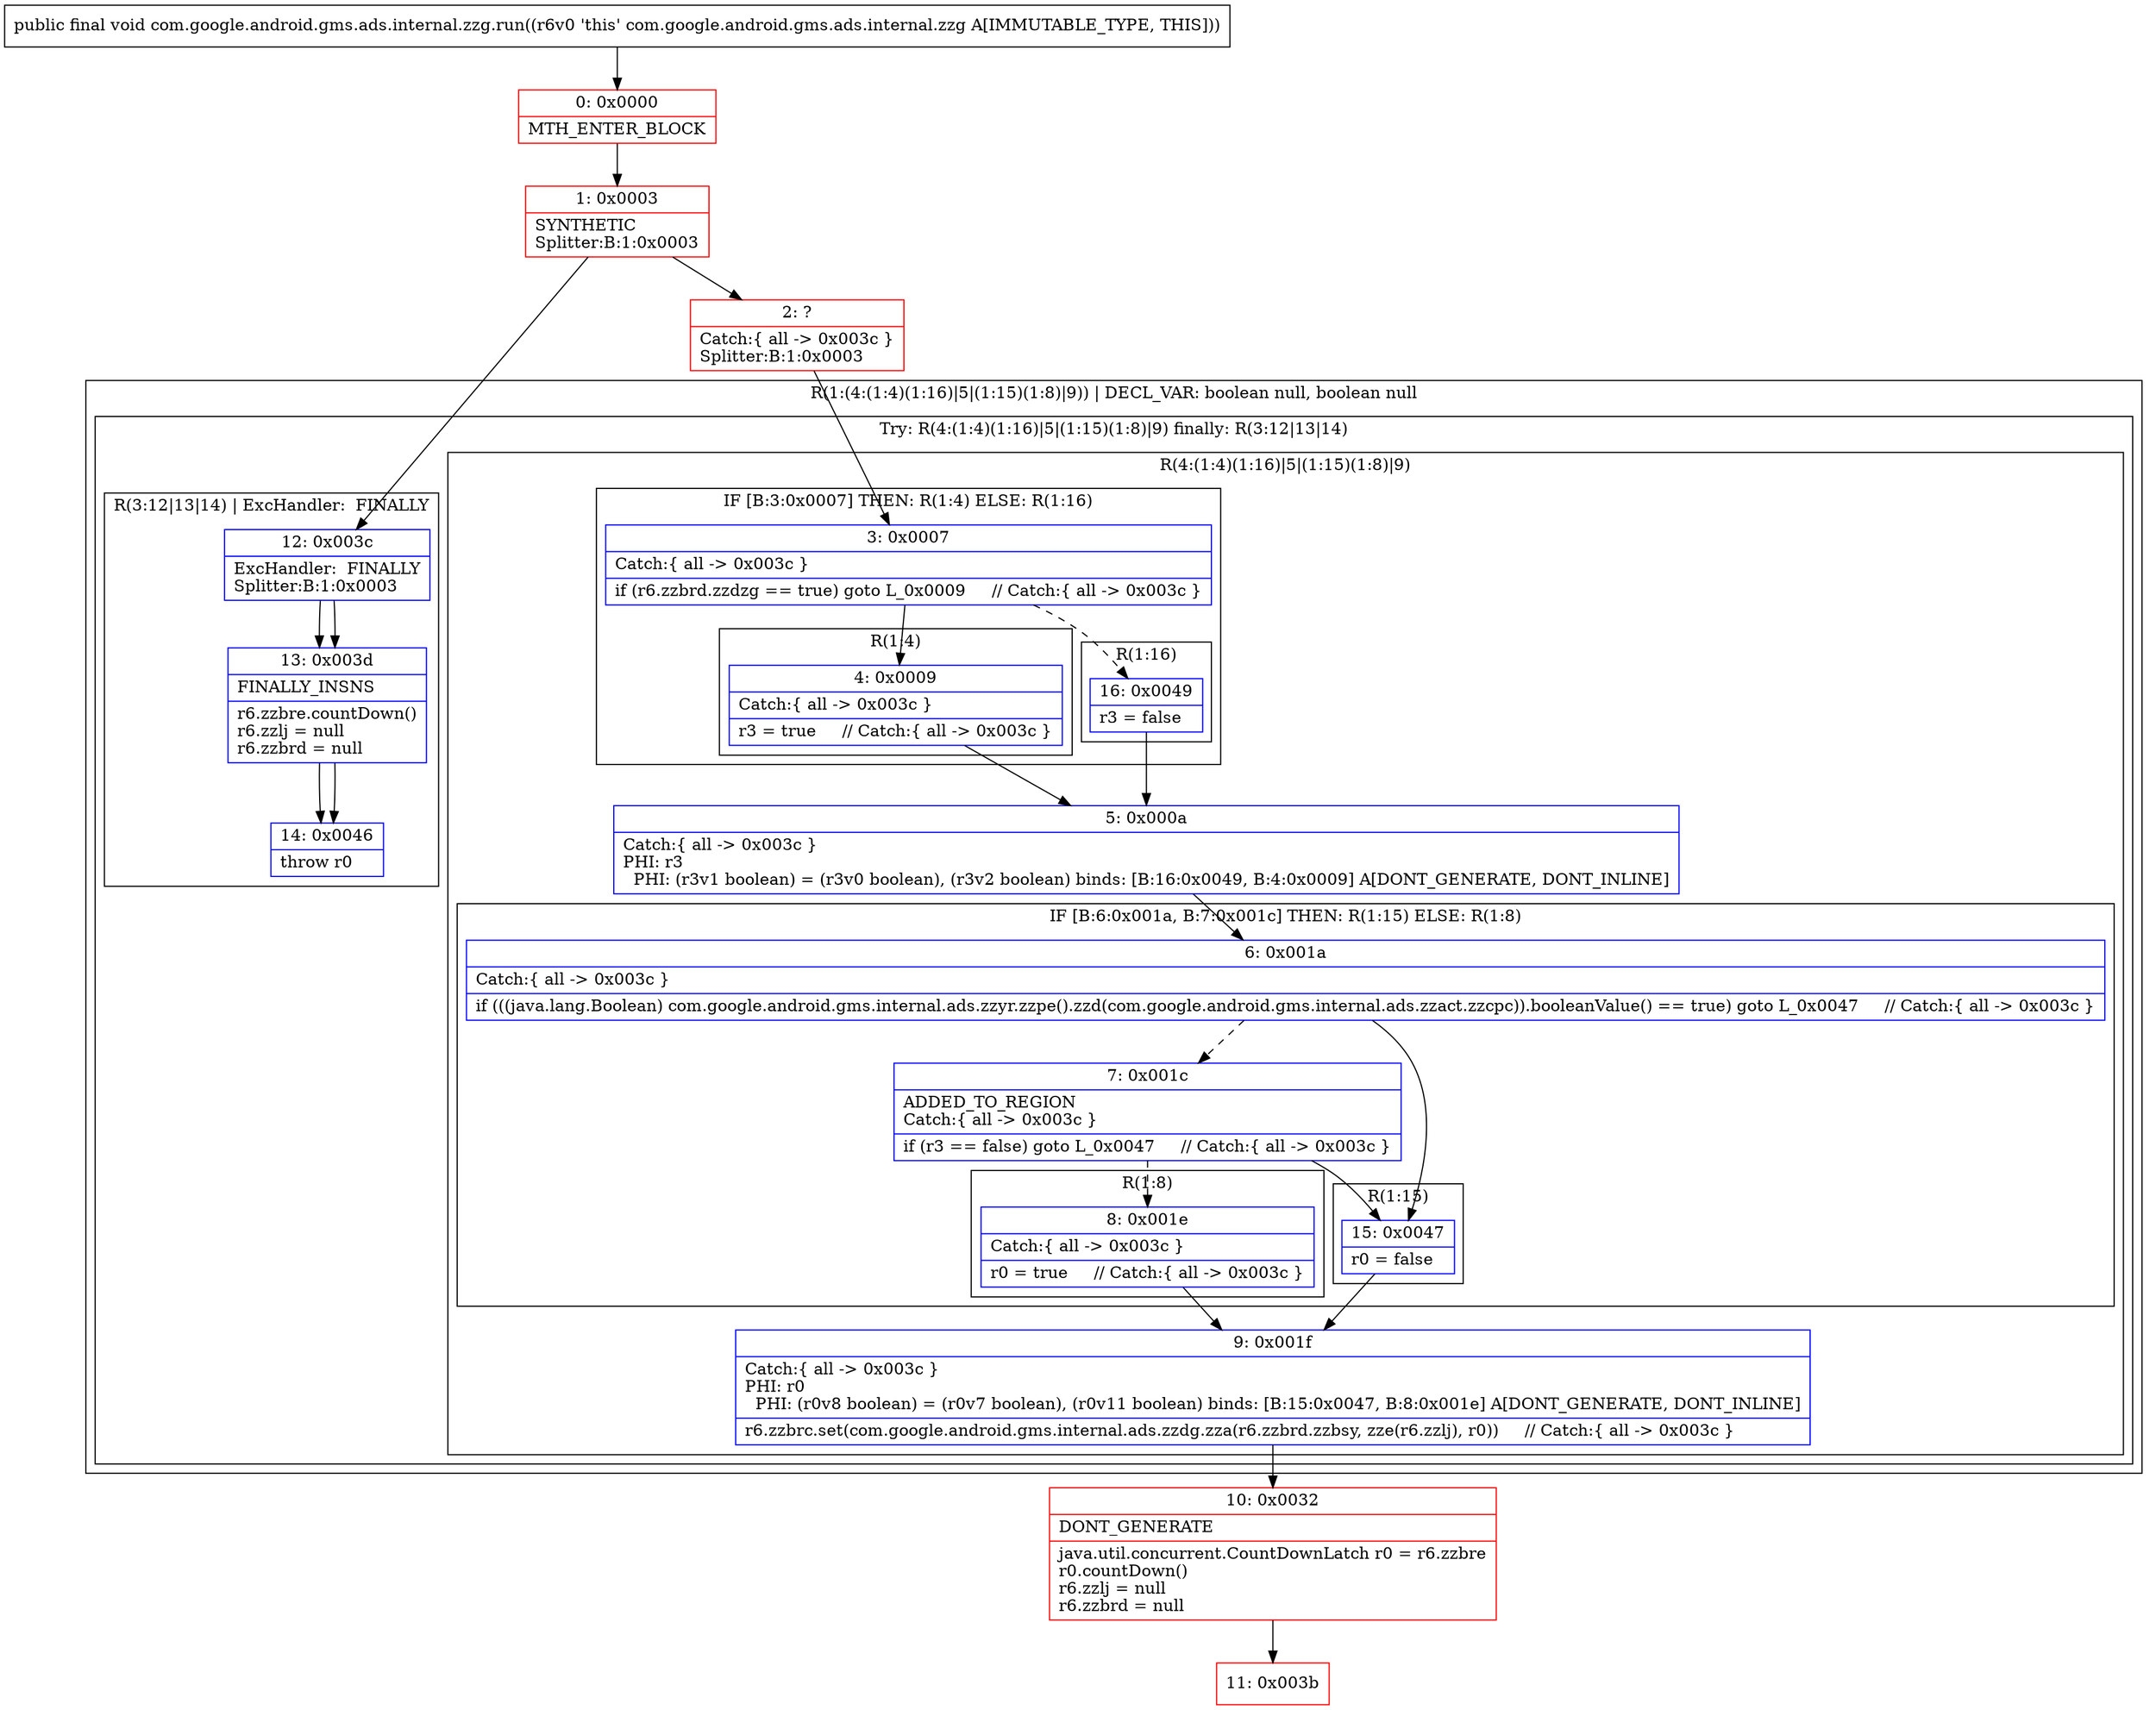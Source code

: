 digraph "CFG forcom.google.android.gms.ads.internal.zzg.run()V" {
subgraph cluster_Region_532901529 {
label = "R(1:(4:(1:4)(1:16)|5|(1:15)(1:8)|9)) | DECL_VAR: boolean null, boolean null\l";
node [shape=record,color=blue];
subgraph cluster_TryCatchRegion_464048057 {
label = "Try: R(4:(1:4)(1:16)|5|(1:15)(1:8)|9) finally: R(3:12|13|14)";
node [shape=record,color=blue];
subgraph cluster_Region_1493741259 {
label = "R(4:(1:4)(1:16)|5|(1:15)(1:8)|9)";
node [shape=record,color=blue];
subgraph cluster_IfRegion_2077907386 {
label = "IF [B:3:0x0007] THEN: R(1:4) ELSE: R(1:16)";
node [shape=record,color=blue];
Node_3 [shape=record,label="{3\:\ 0x0007|Catch:\{ all \-\> 0x003c \}\l|if (r6.zzbrd.zzdzg == true) goto L_0x0009     \/\/ Catch:\{ all \-\> 0x003c \}\l}"];
subgraph cluster_Region_467098075 {
label = "R(1:4)";
node [shape=record,color=blue];
Node_4 [shape=record,label="{4\:\ 0x0009|Catch:\{ all \-\> 0x003c \}\l|r3 = true     \/\/ Catch:\{ all \-\> 0x003c \}\l}"];
}
subgraph cluster_Region_191061575 {
label = "R(1:16)";
node [shape=record,color=blue];
Node_16 [shape=record,label="{16\:\ 0x0049|r3 = false\l}"];
}
}
Node_5 [shape=record,label="{5\:\ 0x000a|Catch:\{ all \-\> 0x003c \}\lPHI: r3 \l  PHI: (r3v1 boolean) = (r3v0 boolean), (r3v2 boolean) binds: [B:16:0x0049, B:4:0x0009] A[DONT_GENERATE, DONT_INLINE]\l}"];
subgraph cluster_IfRegion_2137610238 {
label = "IF [B:6:0x001a, B:7:0x001c] THEN: R(1:15) ELSE: R(1:8)";
node [shape=record,color=blue];
Node_6 [shape=record,label="{6\:\ 0x001a|Catch:\{ all \-\> 0x003c \}\l|if (((java.lang.Boolean) com.google.android.gms.internal.ads.zzyr.zzpe().zzd(com.google.android.gms.internal.ads.zzact.zzcpc)).booleanValue() == true) goto L_0x0047     \/\/ Catch:\{ all \-\> 0x003c \}\l}"];
Node_7 [shape=record,label="{7\:\ 0x001c|ADDED_TO_REGION\lCatch:\{ all \-\> 0x003c \}\l|if (r3 == false) goto L_0x0047     \/\/ Catch:\{ all \-\> 0x003c \}\l}"];
subgraph cluster_Region_839047416 {
label = "R(1:15)";
node [shape=record,color=blue];
Node_15 [shape=record,label="{15\:\ 0x0047|r0 = false\l}"];
}
subgraph cluster_Region_2044005454 {
label = "R(1:8)";
node [shape=record,color=blue];
Node_8 [shape=record,label="{8\:\ 0x001e|Catch:\{ all \-\> 0x003c \}\l|r0 = true     \/\/ Catch:\{ all \-\> 0x003c \}\l}"];
}
}
Node_9 [shape=record,label="{9\:\ 0x001f|Catch:\{ all \-\> 0x003c \}\lPHI: r0 \l  PHI: (r0v8 boolean) = (r0v7 boolean), (r0v11 boolean) binds: [B:15:0x0047, B:8:0x001e] A[DONT_GENERATE, DONT_INLINE]\l|r6.zzbrc.set(com.google.android.gms.internal.ads.zzdg.zza(r6.zzbrd.zzbsy, zze(r6.zzlj), r0))     \/\/ Catch:\{ all \-\> 0x003c \}\l}"];
}
subgraph cluster_Region_585210541 {
label = "R(3:12|13|14) | ExcHandler:  FINALLY\l";
node [shape=record,color=blue];
Node_12 [shape=record,label="{12\:\ 0x003c|ExcHandler:  FINALLY\lSplitter:B:1:0x0003\l}"];
Node_13 [shape=record,label="{13\:\ 0x003d|FINALLY_INSNS\l|r6.zzbre.countDown()\lr6.zzlj = null\lr6.zzbrd = null\l}"];
Node_14 [shape=record,label="{14\:\ 0x0046|throw r0\l}"];
}
}
}
subgraph cluster_Region_585210541 {
label = "R(3:12|13|14) | ExcHandler:  FINALLY\l";
node [shape=record,color=blue];
Node_12 [shape=record,label="{12\:\ 0x003c|ExcHandler:  FINALLY\lSplitter:B:1:0x0003\l}"];
Node_13 [shape=record,label="{13\:\ 0x003d|FINALLY_INSNS\l|r6.zzbre.countDown()\lr6.zzlj = null\lr6.zzbrd = null\l}"];
Node_14 [shape=record,label="{14\:\ 0x0046|throw r0\l}"];
}
Node_0 [shape=record,color=red,label="{0\:\ 0x0000|MTH_ENTER_BLOCK\l}"];
Node_1 [shape=record,color=red,label="{1\:\ 0x0003|SYNTHETIC\lSplitter:B:1:0x0003\l}"];
Node_2 [shape=record,color=red,label="{2\:\ ?|Catch:\{ all \-\> 0x003c \}\lSplitter:B:1:0x0003\l}"];
Node_10 [shape=record,color=red,label="{10\:\ 0x0032|DONT_GENERATE\l|java.util.concurrent.CountDownLatch r0 = r6.zzbre\lr0.countDown()\lr6.zzlj = null\lr6.zzbrd = null\l}"];
Node_11 [shape=record,color=red,label="{11\:\ 0x003b}"];
MethodNode[shape=record,label="{public final void com.google.android.gms.ads.internal.zzg.run((r6v0 'this' com.google.android.gms.ads.internal.zzg A[IMMUTABLE_TYPE, THIS])) }"];
MethodNode -> Node_0;
Node_3 -> Node_4;
Node_3 -> Node_16[style=dashed];
Node_4 -> Node_5;
Node_16 -> Node_5;
Node_5 -> Node_6;
Node_6 -> Node_7[style=dashed];
Node_6 -> Node_15;
Node_7 -> Node_8[style=dashed];
Node_7 -> Node_15;
Node_15 -> Node_9;
Node_8 -> Node_9;
Node_9 -> Node_10;
Node_12 -> Node_13;
Node_13 -> Node_14;
Node_12 -> Node_13;
Node_13 -> Node_14;
Node_0 -> Node_1;
Node_1 -> Node_2;
Node_1 -> Node_12;
Node_2 -> Node_3;
Node_10 -> Node_11;
}

